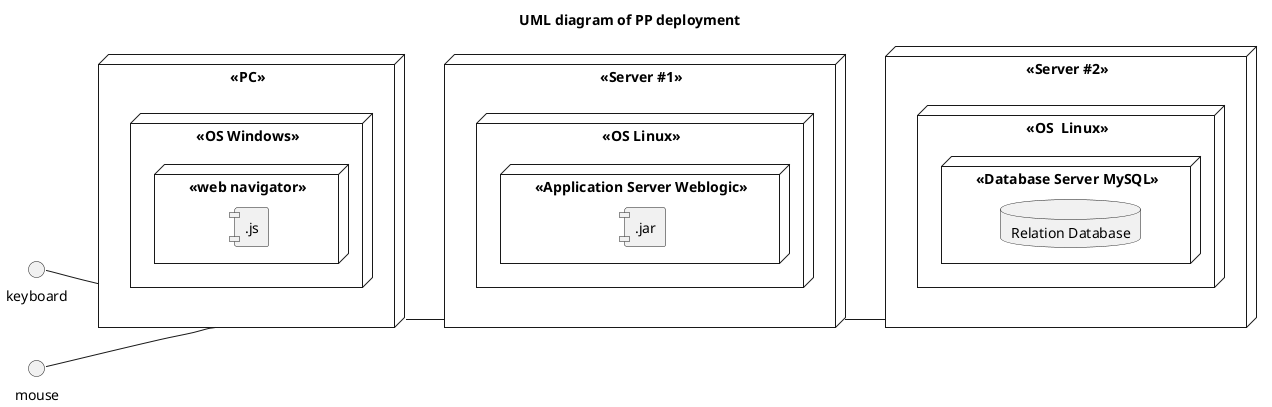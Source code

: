 @startuml

title UML diagram of PP deployment

left to right direction

skinparam componentStyle uml1

node "<<PC>>" as pc{
	node "<<OS Windows>>" {
		node "<<web navigator>>" {
			component [.js]
		}
	}
}

interface "keyboard"
interface "mouse"

(keyboard) -- pc
(mouse) -- pc

node "<<Server #1>>" as serv1 {
	node "<<OS Linux>>" {
		node "<<Application Server Weblogic>>" {
			component [.jar]
		}
	}
}

pc-- serv1

node "<<Server #2>>" as serv2 {
	node "<<OS  Linux>>" {
		node "<<Database Server MySQL>>" {
			database "Relation Database"
		}
	}
}

serv1 -- serv2
@enduml
